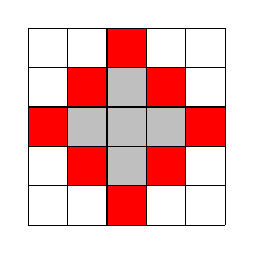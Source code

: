 \begin{tikzpicture}[every node/.style={minimum size=.5cm-\pgflinewidth, outer sep=0pt}]%
%0.25 + 0.75
    \node[fill=red]       at (0.25,+1.25) {};
    \node[fill=lightgray]  at (0.75,+1.25) {};
    \node[fill=lightgray]  at (1.25,+1.25) {};
    \node[fill=lightgray]  at (1.75,+1.25) {};
    \node[fill=red]       at (2.25,+1.25) {};

    \node[fill=red]        at (0.75,+0.75) {};
    \node[fill=lightgray]  at (1.25,+0.75) {};
    \node[fill=red]        at (1.75,+0.75) {};

    \node[fill=red]        at (0.75,+1.75) {};
    \node[fill=lightgray]  at (1.25,+1.75) {};
    \node[fill=red]        at (1.75,+1.75) {};

    \node[fill=red]       at (0.25,+1.25) {};
    \node[fill=red]       at (2.25,+1.25) {};
    \node[fill=red]       at (1.25,+0.25) {};
    \node[fill=red]       at (1.25,+2.25) {};

    \draw[step=0.5cm,color=black] (0,0) grid (2.5,2.5);
\end{tikzpicture}%

